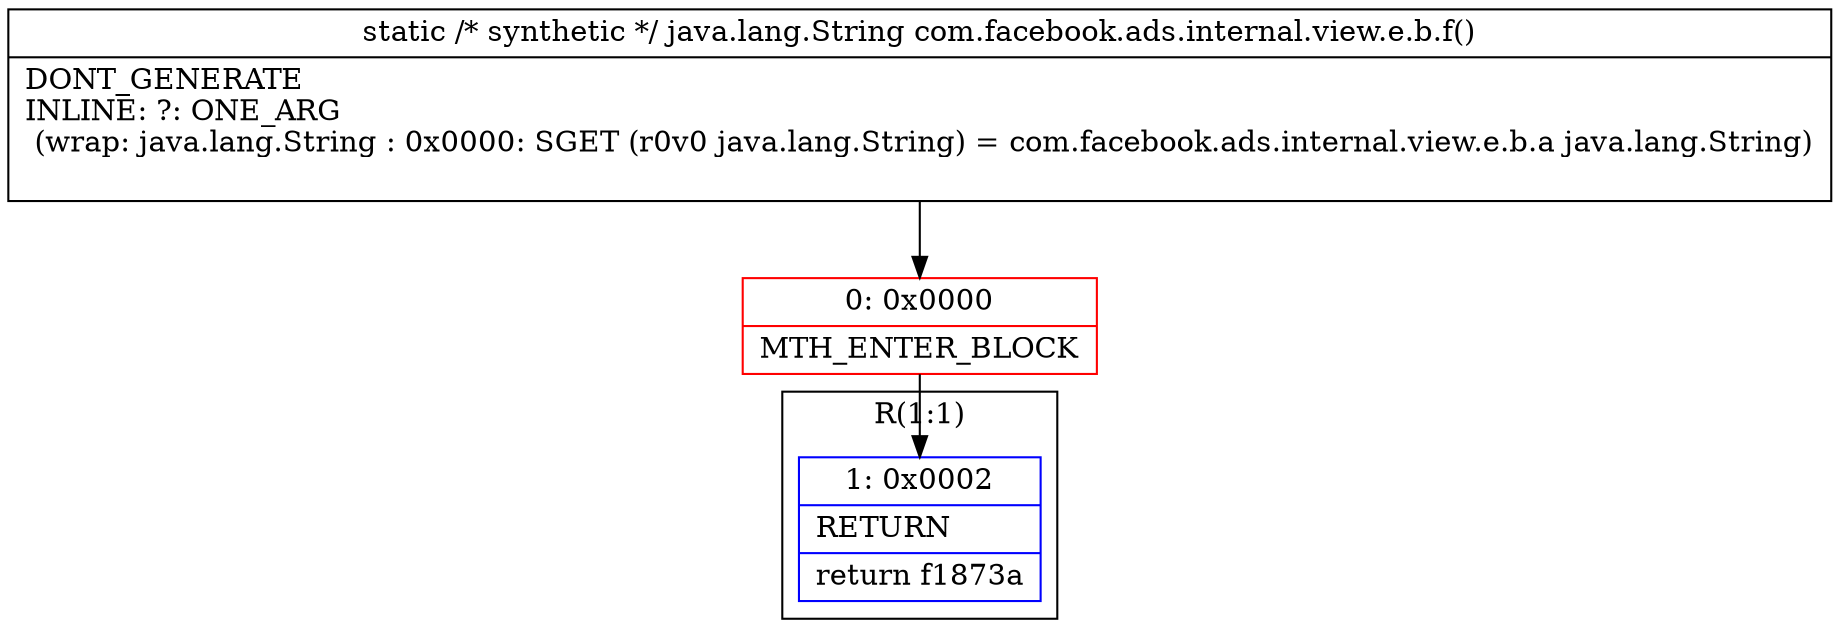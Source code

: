 digraph "CFG forcom.facebook.ads.internal.view.e.b.f()Ljava\/lang\/String;" {
subgraph cluster_Region_1336142361 {
label = "R(1:1)";
node [shape=record,color=blue];
Node_1 [shape=record,label="{1\:\ 0x0002|RETURN\l|return f1873a\l}"];
}
Node_0 [shape=record,color=red,label="{0\:\ 0x0000|MTH_ENTER_BLOCK\l}"];
MethodNode[shape=record,label="{static \/* synthetic *\/ java.lang.String com.facebook.ads.internal.view.e.b.f()  | DONT_GENERATE\lINLINE: ?: ONE_ARG  \l  (wrap: java.lang.String : 0x0000: SGET  (r0v0 java.lang.String) =  com.facebook.ads.internal.view.e.b.a java.lang.String)\l\l}"];
MethodNode -> Node_0;
Node_0 -> Node_1;
}

